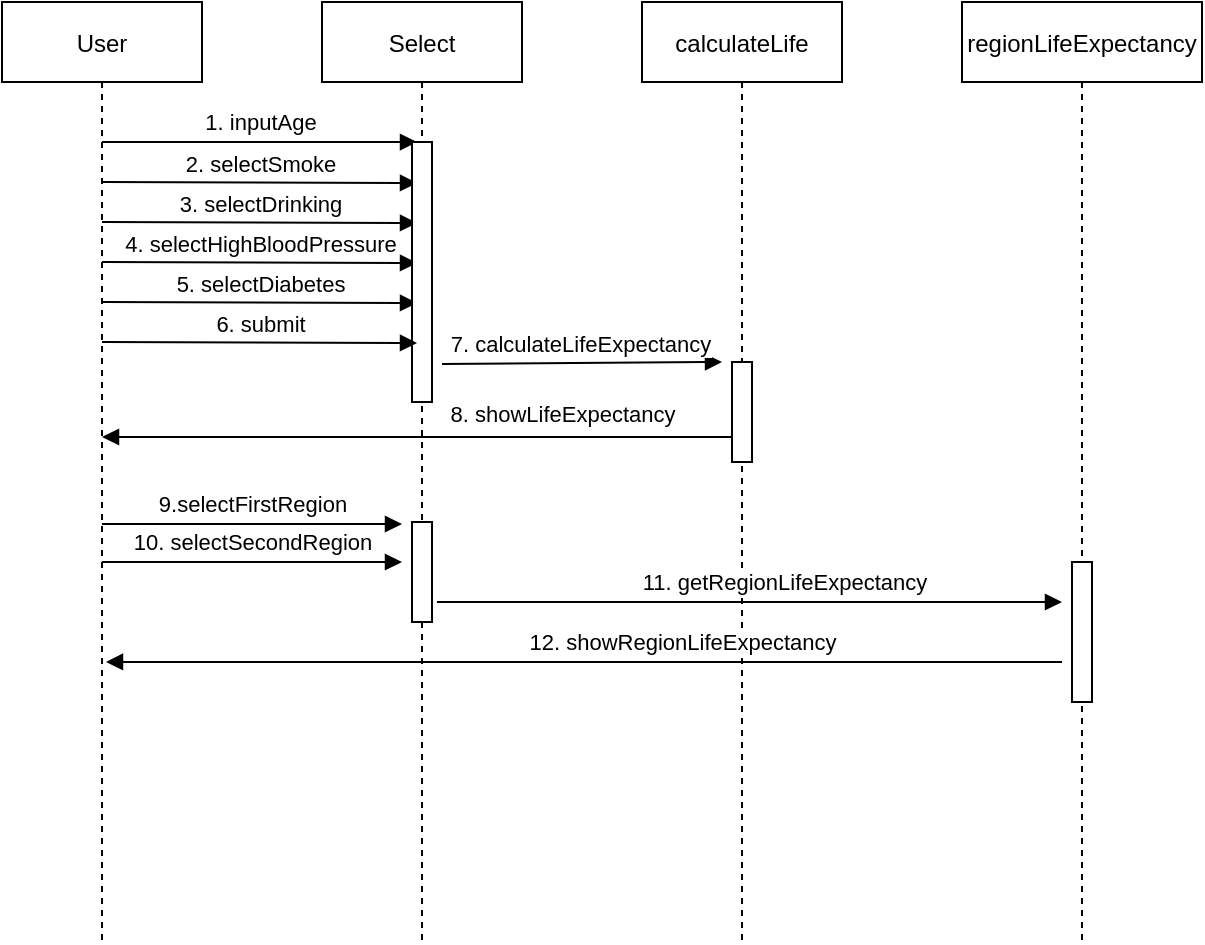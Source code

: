 <mxfile version="20.8.16" type="device"><diagram id="kgpKYQtTHZ0yAKxKKP6v" name="Page-1"><mxGraphModel dx="1418" dy="811" grid="1" gridSize="10" guides="1" tooltips="1" connect="1" arrows="1" fold="1" page="1" pageScale="1" pageWidth="850" pageHeight="1100" math="0" shadow="0"><root><mxCell id="0"/><mxCell id="1" parent="0"/><mxCell id="3nuBFxr9cyL0pnOWT2aG-1" value="User" style="shape=umlLifeline;perimeter=lifelinePerimeter;container=1;collapsible=0;recursiveResize=0;rounded=0;shadow=0;strokeWidth=1;" parent="1" vertex="1"><mxGeometry x="120" y="80" width="100" height="470" as="geometry"/></mxCell><mxCell id="E081U_mGALyTR_SK0rij-27" value="" style="html=1;verticalAlign=bottom;labelBackgroundColor=none;endArrow=block;endFill=1;rounded=0;" parent="3nuBFxr9cyL0pnOWT2aG-1" edge="1"><mxGeometry width="160" relative="1" as="geometry"><mxPoint x="50" y="261" as="sourcePoint"/><mxPoint x="200" y="261" as="targetPoint"/></mxGeometry></mxCell><mxCell id="E081U_mGALyTR_SK0rij-28" value="9.selectFirstRegion" style="edgeLabel;html=1;align=center;verticalAlign=middle;resizable=0;points=[];" parent="E081U_mGALyTR_SK0rij-27" vertex="1" connectable="0"><mxGeometry x="0.218" y="-2" relative="1" as="geometry"><mxPoint x="-17" y="-12" as="offset"/></mxGeometry></mxCell><mxCell id="3nuBFxr9cyL0pnOWT2aG-5" value="calculateLife" style="shape=umlLifeline;perimeter=lifelinePerimeter;container=1;collapsible=0;recursiveResize=0;rounded=0;shadow=0;strokeWidth=1;" parent="1" vertex="1"><mxGeometry x="440" y="80" width="100" height="470" as="geometry"/></mxCell><mxCell id="E081U_mGALyTR_SK0rij-26" value="" style="points=[];perimeter=orthogonalPerimeter;rounded=0;shadow=0;strokeWidth=1;" parent="3nuBFxr9cyL0pnOWT2aG-5" vertex="1"><mxGeometry x="45" y="180" width="10" height="50" as="geometry"/></mxCell><mxCell id="E081U_mGALyTR_SK0rij-13" value="Select" style="shape=umlLifeline;perimeter=lifelinePerimeter;container=1;collapsible=0;recursiveResize=0;rounded=0;shadow=0;strokeWidth=1;" parent="1" vertex="1"><mxGeometry x="280" y="80" width="100" height="470" as="geometry"/></mxCell><mxCell id="E081U_mGALyTR_SK0rij-9" value="" style="html=1;verticalAlign=bottom;labelBackgroundColor=none;endArrow=block;endFill=1;rounded=0;entryX=0.475;entryY=0.149;entryDx=0;entryDy=0;entryPerimeter=0;" parent="E081U_mGALyTR_SK0rij-13" target="E081U_mGALyTR_SK0rij-13" edge="1"><mxGeometry width="160" relative="1" as="geometry"><mxPoint x="-110.0" y="70" as="sourcePoint"/><mxPoint x="40" y="70" as="targetPoint"/></mxGeometry></mxCell><mxCell id="E081U_mGALyTR_SK0rij-10" value="1. inputAge" style="edgeLabel;html=1;align=center;verticalAlign=middle;resizable=0;points=[];" parent="E081U_mGALyTR_SK0rij-9" vertex="1" connectable="0"><mxGeometry x="0.218" y="-2" relative="1" as="geometry"><mxPoint x="-17" y="-12" as="offset"/></mxGeometry></mxCell><mxCell id="E081U_mGALyTR_SK0rij-16" value="" style="html=1;verticalAlign=bottom;labelBackgroundColor=none;endArrow=block;endFill=1;rounded=0;entryX=0.475;entryY=0.235;entryDx=0;entryDy=0;entryPerimeter=0;" parent="E081U_mGALyTR_SK0rij-13" edge="1"><mxGeometry width="160" relative="1" as="geometry"><mxPoint x="-110" y="110.0" as="sourcePoint"/><mxPoint x="47.5" y="110.5" as="targetPoint"/></mxGeometry></mxCell><mxCell id="E081U_mGALyTR_SK0rij-17" value="3. selectDrinking" style="edgeLabel;html=1;align=center;verticalAlign=middle;resizable=0;points=[];" parent="E081U_mGALyTR_SK0rij-16" vertex="1" connectable="0"><mxGeometry x="0.218" y="-2" relative="1" as="geometry"><mxPoint x="-17" y="-12" as="offset"/></mxGeometry></mxCell><mxCell id="E081U_mGALyTR_SK0rij-14" value="" style="html=1;verticalAlign=bottom;labelBackgroundColor=none;endArrow=block;endFill=1;rounded=0;entryX=0.475;entryY=0.235;entryDx=0;entryDy=0;entryPerimeter=0;" parent="E081U_mGALyTR_SK0rij-13" edge="1"><mxGeometry width="160" relative="1" as="geometry"><mxPoint x="-110" y="90" as="sourcePoint"/><mxPoint x="47.5" y="90.5" as="targetPoint"/></mxGeometry></mxCell><mxCell id="E081U_mGALyTR_SK0rij-15" value="2. selectSmoke" style="edgeLabel;html=1;align=center;verticalAlign=middle;resizable=0;points=[];" parent="E081U_mGALyTR_SK0rij-14" vertex="1" connectable="0"><mxGeometry x="0.218" y="-2" relative="1" as="geometry"><mxPoint x="-17" y="-12" as="offset"/></mxGeometry></mxCell><mxCell id="E081U_mGALyTR_SK0rij-18" value="" style="html=1;verticalAlign=bottom;labelBackgroundColor=none;endArrow=block;endFill=1;rounded=0;entryX=0.475;entryY=0.235;entryDx=0;entryDy=0;entryPerimeter=0;" parent="E081U_mGALyTR_SK0rij-13" edge="1"><mxGeometry width="160" relative="1" as="geometry"><mxPoint x="-110" y="130.0" as="sourcePoint"/><mxPoint x="47.5" y="130.5" as="targetPoint"/></mxGeometry></mxCell><mxCell id="E081U_mGALyTR_SK0rij-19" value="4. selectHighBloodPressure" style="edgeLabel;html=1;align=center;verticalAlign=middle;resizable=0;points=[];" parent="E081U_mGALyTR_SK0rij-18" vertex="1" connectable="0"><mxGeometry x="0.218" y="-2" relative="1" as="geometry"><mxPoint x="-17" y="-12" as="offset"/></mxGeometry></mxCell><mxCell id="E081U_mGALyTR_SK0rij-20" value="" style="html=1;verticalAlign=bottom;labelBackgroundColor=none;endArrow=block;endFill=1;rounded=0;entryX=0.475;entryY=0.235;entryDx=0;entryDy=0;entryPerimeter=0;" parent="E081U_mGALyTR_SK0rij-13" edge="1"><mxGeometry width="160" relative="1" as="geometry"><mxPoint x="-110" y="150.0" as="sourcePoint"/><mxPoint x="47.5" y="150.5" as="targetPoint"/></mxGeometry></mxCell><mxCell id="E081U_mGALyTR_SK0rij-21" value="5. selectDiabetes" style="edgeLabel;html=1;align=center;verticalAlign=middle;resizable=0;points=[];" parent="E081U_mGALyTR_SK0rij-20" vertex="1" connectable="0"><mxGeometry x="0.218" y="-2" relative="1" as="geometry"><mxPoint x="-17" y="-12" as="offset"/></mxGeometry></mxCell><mxCell id="3nuBFxr9cyL0pnOWT2aG-6" value="" style="points=[];perimeter=orthogonalPerimeter;rounded=0;shadow=0;strokeWidth=1;" parent="E081U_mGALyTR_SK0rij-13" vertex="1"><mxGeometry x="45" y="70" width="10" height="130" as="geometry"/></mxCell><mxCell id="E081U_mGALyTR_SK0rij-29" value="" style="points=[];perimeter=orthogonalPerimeter;rounded=0;shadow=0;strokeWidth=1;" parent="E081U_mGALyTR_SK0rij-13" vertex="1"><mxGeometry x="45" y="260" width="10" height="50" as="geometry"/></mxCell><mxCell id="E081U_mGALyTR_SK0rij-30" value="" style="html=1;verticalAlign=bottom;labelBackgroundColor=none;endArrow=block;endFill=1;rounded=0;" parent="E081U_mGALyTR_SK0rij-13" edge="1"><mxGeometry width="160" relative="1" as="geometry"><mxPoint x="-110" y="280" as="sourcePoint"/><mxPoint x="40" y="280" as="targetPoint"/></mxGeometry></mxCell><mxCell id="E081U_mGALyTR_SK0rij-31" value="10. selectSecondRegion" style="edgeLabel;html=1;align=center;verticalAlign=middle;resizable=0;points=[];" parent="E081U_mGALyTR_SK0rij-30" vertex="1" connectable="0"><mxGeometry x="0.218" y="-2" relative="1" as="geometry"><mxPoint x="-17" y="-12" as="offset"/></mxGeometry></mxCell><mxCell id="E081U_mGALyTR_SK0rij-22" value="" style="html=1;verticalAlign=bottom;labelBackgroundColor=none;endArrow=block;endFill=1;rounded=0;entryX=0.475;entryY=0.235;entryDx=0;entryDy=0;entryPerimeter=0;" parent="1" edge="1"><mxGeometry width="160" relative="1" as="geometry"><mxPoint x="170" y="250.0" as="sourcePoint"/><mxPoint x="327.5" y="250.5" as="targetPoint"/></mxGeometry></mxCell><mxCell id="E081U_mGALyTR_SK0rij-23" value="6. submit" style="edgeLabel;html=1;align=center;verticalAlign=middle;resizable=0;points=[];" parent="E081U_mGALyTR_SK0rij-22" vertex="1" connectable="0"><mxGeometry x="0.218" y="-2" relative="1" as="geometry"><mxPoint x="-17" y="-12" as="offset"/></mxGeometry></mxCell><mxCell id="E081U_mGALyTR_SK0rij-24" value="" style="html=1;verticalAlign=bottom;labelBackgroundColor=none;endArrow=block;endFill=1;rounded=0;" parent="1" edge="1"><mxGeometry width="160" relative="1" as="geometry"><mxPoint x="340" y="261" as="sourcePoint"/><mxPoint x="480" y="260" as="targetPoint"/></mxGeometry></mxCell><mxCell id="E081U_mGALyTR_SK0rij-25" value="7. calculateLifeExpectancy" style="edgeLabel;html=1;align=center;verticalAlign=middle;resizable=0;points=[];" parent="E081U_mGALyTR_SK0rij-24" vertex="1" connectable="0"><mxGeometry x="0.218" y="-2" relative="1" as="geometry"><mxPoint x="-17" y="-12" as="offset"/></mxGeometry></mxCell><mxCell id="E081U_mGALyTR_SK0rij-11" value="" style="html=1;verticalAlign=bottom;labelBackgroundColor=none;endArrow=block;endFill=1;rounded=0;exitX=0;exitY=0.75;exitDx=0;exitDy=0;exitPerimeter=0;" parent="1" source="E081U_mGALyTR_SK0rij-26" target="3nuBFxr9cyL0pnOWT2aG-1" edge="1"><mxGeometry width="160" relative="1" as="geometry"><mxPoint x="485" y="280" as="sourcePoint"/><mxPoint x="325" y="280" as="targetPoint"/></mxGeometry></mxCell><mxCell id="E081U_mGALyTR_SK0rij-12" value="8. showLifeExpectancy" style="edgeLabel;html=1;align=center;verticalAlign=middle;resizable=0;points=[];" parent="E081U_mGALyTR_SK0rij-11" vertex="1" connectable="0"><mxGeometry x="0.218" y="-2" relative="1" as="geometry"><mxPoint x="107" y="-10" as="offset"/></mxGeometry></mxCell><mxCell id="E081U_mGALyTR_SK0rij-34" value="regionLifeExpectancy" style="shape=umlLifeline;perimeter=lifelinePerimeter;container=1;collapsible=0;recursiveResize=0;rounded=0;shadow=0;strokeWidth=1;" parent="1" vertex="1"><mxGeometry x="600" y="80" width="120" height="470" as="geometry"/></mxCell><mxCell id="E081U_mGALyTR_SK0rij-38" value="" style="points=[];perimeter=orthogonalPerimeter;rounded=0;shadow=0;strokeWidth=1;" parent="E081U_mGALyTR_SK0rij-34" vertex="1"><mxGeometry x="55" y="280" width="10" height="70" as="geometry"/></mxCell><mxCell id="E081U_mGALyTR_SK0rij-32" value="" style="html=1;verticalAlign=bottom;labelBackgroundColor=none;endArrow=block;endFill=1;rounded=0;" parent="1" edge="1"><mxGeometry width="160" relative="1" as="geometry"><mxPoint x="337.5" y="380" as="sourcePoint"/><mxPoint x="650" y="380" as="targetPoint"/></mxGeometry></mxCell><mxCell id="E081U_mGALyTR_SK0rij-33" value="11. getRegionLifeExpectancy" style="edgeLabel;html=1;align=center;verticalAlign=middle;resizable=0;points=[];" parent="E081U_mGALyTR_SK0rij-32" vertex="1" connectable="0"><mxGeometry x="0.218" y="-2" relative="1" as="geometry"><mxPoint x="-17" y="-12" as="offset"/></mxGeometry></mxCell><mxCell id="E081U_mGALyTR_SK0rij-39" value="" style="html=1;verticalAlign=bottom;labelBackgroundColor=none;endArrow=block;endFill=1;rounded=0;entryX=0.52;entryY=0.702;entryDx=0;entryDy=0;entryPerimeter=0;" parent="1" target="3nuBFxr9cyL0pnOWT2aG-1" edge="1"><mxGeometry width="160" relative="1" as="geometry"><mxPoint x="650" y="410" as="sourcePoint"/><mxPoint x="180" y="410" as="targetPoint"/><Array as="points"><mxPoint x="590" y="410"/></Array></mxGeometry></mxCell><mxCell id="E081U_mGALyTR_SK0rij-40" value="12. showRegionLifeExpectancy" style="edgeLabel;html=1;align=center;verticalAlign=middle;resizable=0;points=[];" parent="E081U_mGALyTR_SK0rij-39" vertex="1" connectable="0"><mxGeometry x="0.218" y="-2" relative="1" as="geometry"><mxPoint x="101" y="-8" as="offset"/></mxGeometry></mxCell></root></mxGraphModel></diagram></mxfile>